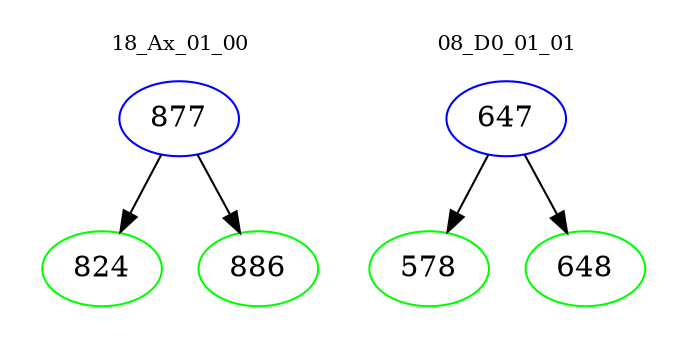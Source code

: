 digraph{
subgraph cluster_0 {
color = white
label = "18_Ax_01_00";
fontsize=10;
T0_877 [label="877", color="blue"]
T0_877 -> T0_824 [color="black"]
T0_824 [label="824", color="green"]
T0_877 -> T0_886 [color="black"]
T0_886 [label="886", color="green"]
}
subgraph cluster_1 {
color = white
label = "08_D0_01_01";
fontsize=10;
T1_647 [label="647", color="blue"]
T1_647 -> T1_578 [color="black"]
T1_578 [label="578", color="green"]
T1_647 -> T1_648 [color="black"]
T1_648 [label="648", color="green"]
}
}
